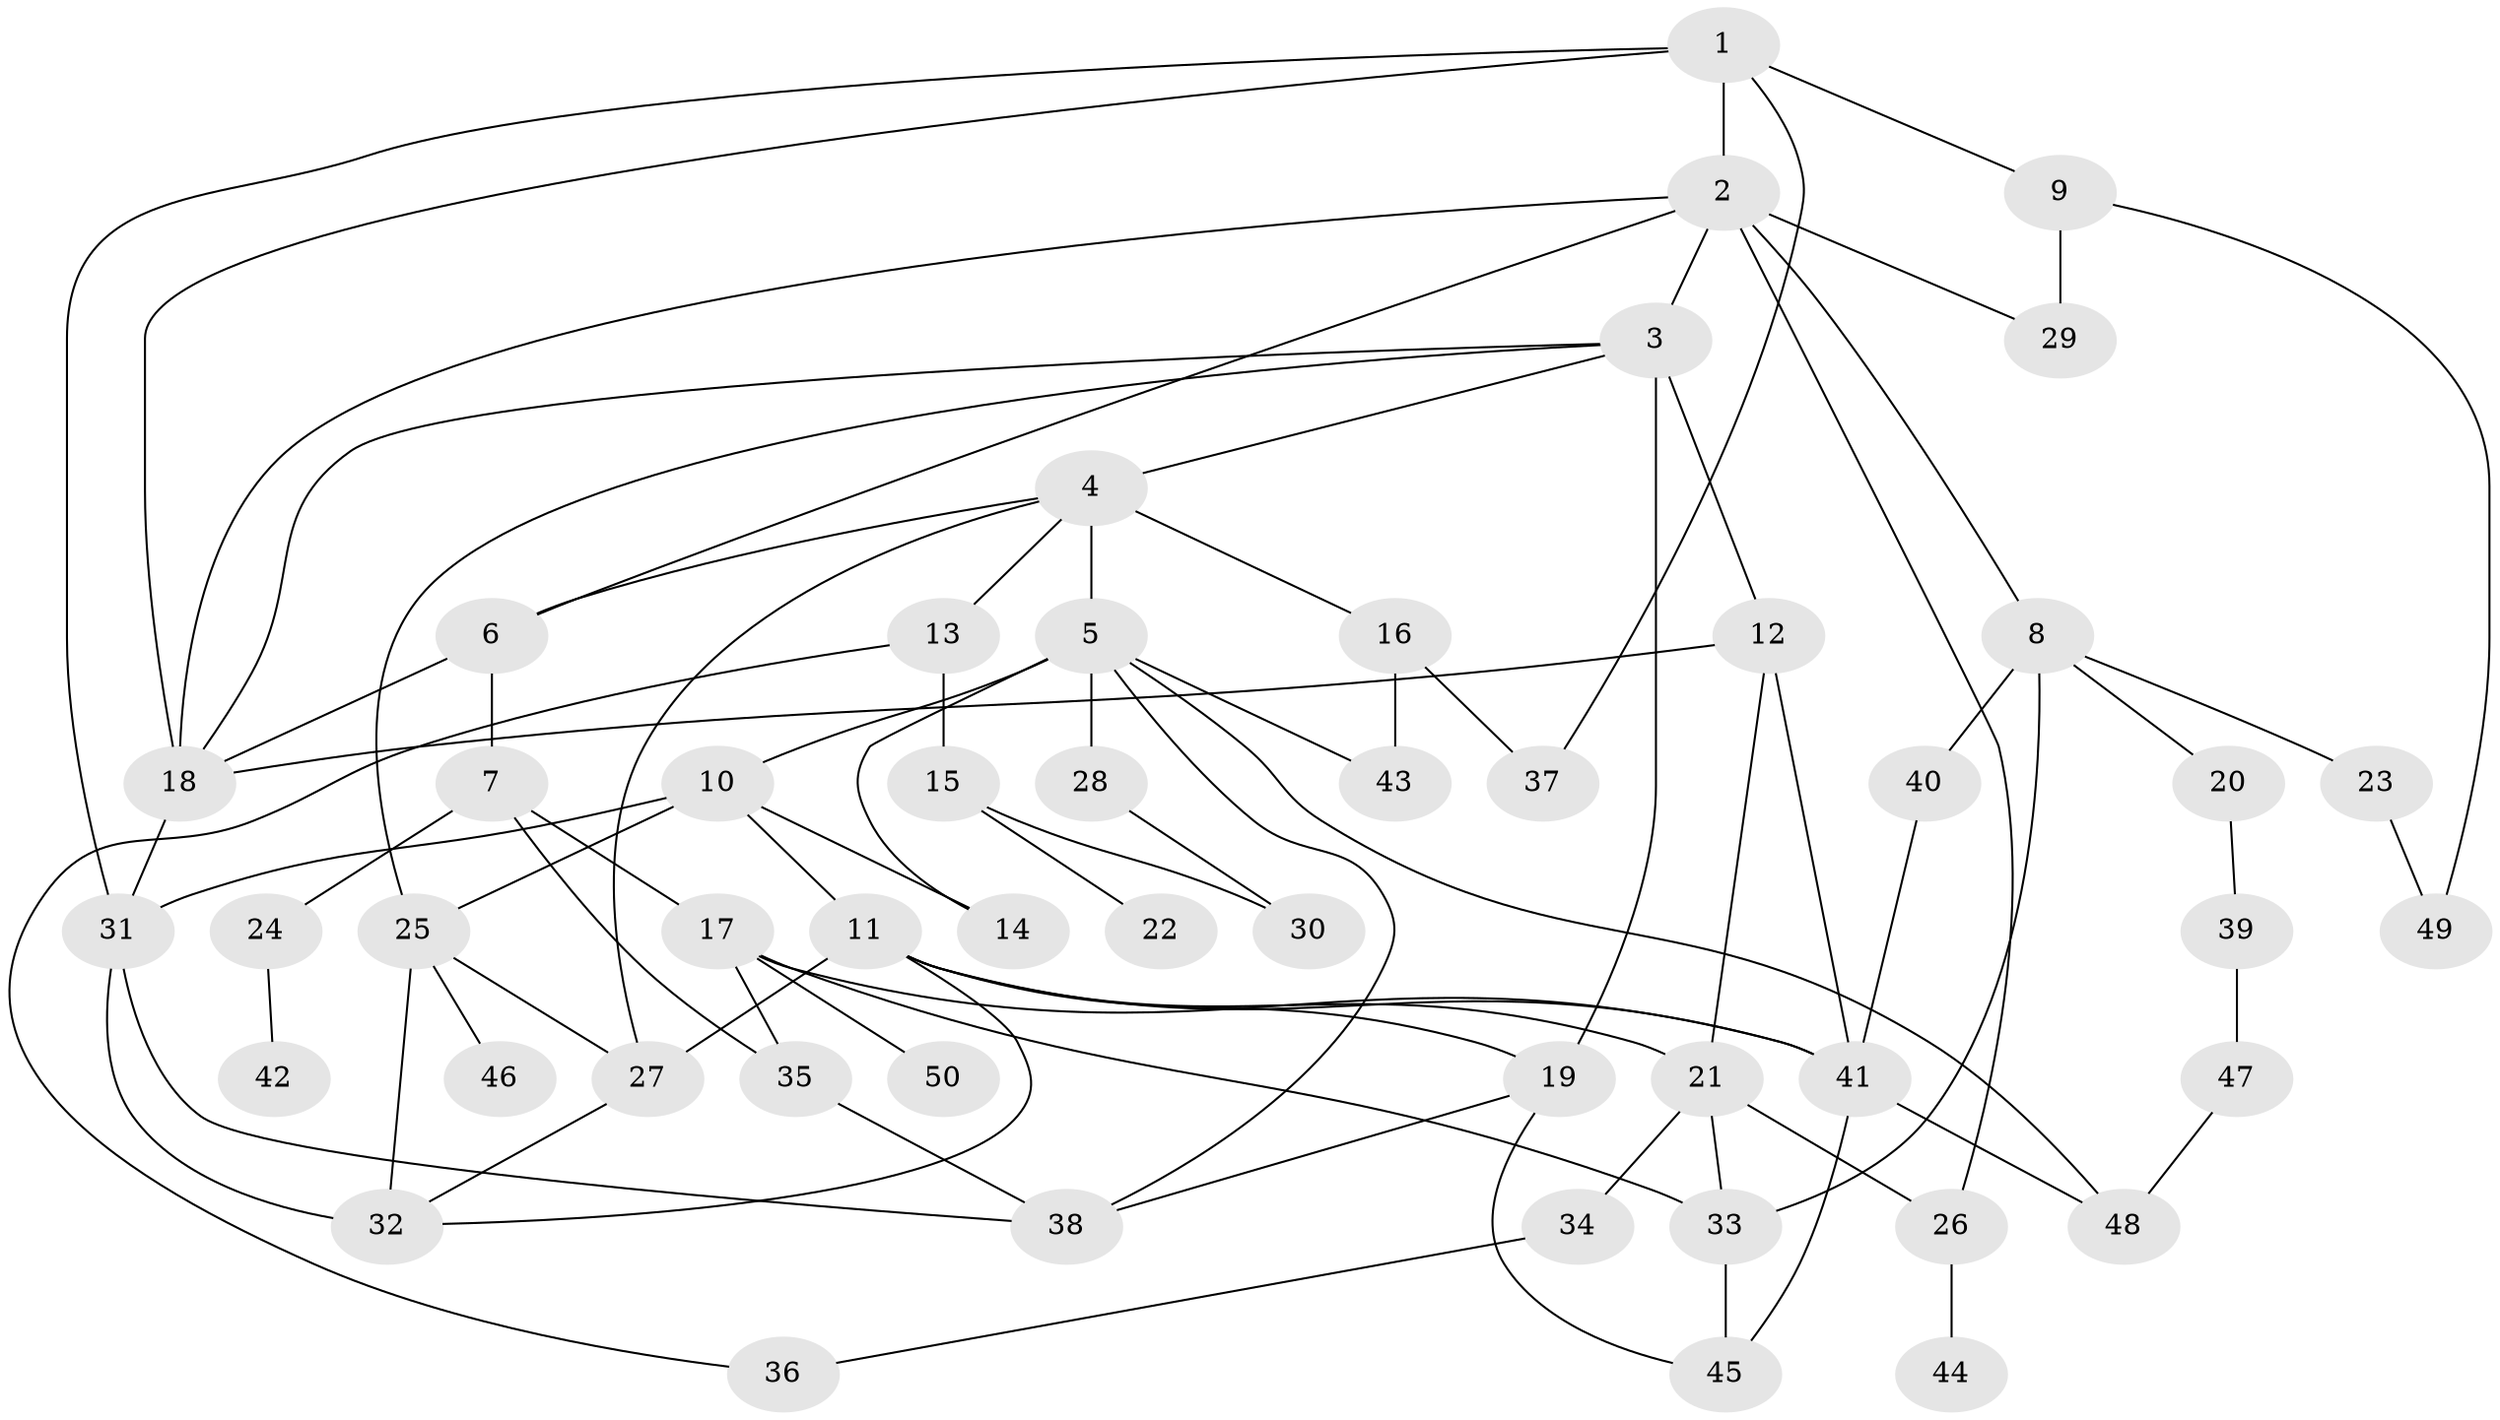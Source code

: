 // original degree distribution, {6: 0.030303030303030304, 7: 0.04040404040404041, 5: 0.030303030303030304, 4: 0.1717171717171717, 3: 0.25252525252525254, 2: 0.29292929292929293, 1: 0.18181818181818182}
// Generated by graph-tools (version 1.1) at 2025/34/03/09/25 02:34:27]
// undirected, 50 vertices, 85 edges
graph export_dot {
graph [start="1"]
  node [color=gray90,style=filled];
  1;
  2;
  3;
  4;
  5;
  6;
  7;
  8;
  9;
  10;
  11;
  12;
  13;
  14;
  15;
  16;
  17;
  18;
  19;
  20;
  21;
  22;
  23;
  24;
  25;
  26;
  27;
  28;
  29;
  30;
  31;
  32;
  33;
  34;
  35;
  36;
  37;
  38;
  39;
  40;
  41;
  42;
  43;
  44;
  45;
  46;
  47;
  48;
  49;
  50;
  1 -- 2 [weight=1.0];
  1 -- 9 [weight=1.0];
  1 -- 18 [weight=1.0];
  1 -- 31 [weight=1.0];
  1 -- 37 [weight=1.0];
  2 -- 3 [weight=1.0];
  2 -- 6 [weight=1.0];
  2 -- 8 [weight=1.0];
  2 -- 18 [weight=1.0];
  2 -- 26 [weight=1.0];
  2 -- 29 [weight=1.0];
  3 -- 4 [weight=1.0];
  3 -- 12 [weight=1.0];
  3 -- 18 [weight=1.0];
  3 -- 19 [weight=3.0];
  3 -- 25 [weight=1.0];
  4 -- 5 [weight=2.0];
  4 -- 6 [weight=1.0];
  4 -- 13 [weight=1.0];
  4 -- 16 [weight=1.0];
  4 -- 27 [weight=1.0];
  5 -- 10 [weight=1.0];
  5 -- 14 [weight=1.0];
  5 -- 28 [weight=1.0];
  5 -- 38 [weight=1.0];
  5 -- 43 [weight=1.0];
  5 -- 48 [weight=1.0];
  6 -- 7 [weight=1.0];
  6 -- 18 [weight=1.0];
  7 -- 17 [weight=1.0];
  7 -- 24 [weight=1.0];
  7 -- 35 [weight=1.0];
  8 -- 20 [weight=1.0];
  8 -- 23 [weight=1.0];
  8 -- 33 [weight=1.0];
  8 -- 40 [weight=1.0];
  9 -- 29 [weight=1.0];
  9 -- 49 [weight=1.0];
  10 -- 11 [weight=1.0];
  10 -- 14 [weight=1.0];
  10 -- 25 [weight=1.0];
  10 -- 31 [weight=1.0];
  11 -- 19 [weight=1.0];
  11 -- 21 [weight=1.0];
  11 -- 27 [weight=1.0];
  11 -- 32 [weight=1.0];
  11 -- 41 [weight=1.0];
  12 -- 18 [weight=1.0];
  12 -- 21 [weight=1.0];
  12 -- 41 [weight=1.0];
  13 -- 15 [weight=1.0];
  13 -- 36 [weight=1.0];
  15 -- 22 [weight=1.0];
  15 -- 30 [weight=1.0];
  16 -- 37 [weight=1.0];
  16 -- 43 [weight=1.0];
  17 -- 33 [weight=1.0];
  17 -- 35 [weight=1.0];
  17 -- 41 [weight=2.0];
  17 -- 50 [weight=1.0];
  18 -- 31 [weight=1.0];
  19 -- 38 [weight=1.0];
  19 -- 45 [weight=1.0];
  20 -- 39 [weight=1.0];
  21 -- 26 [weight=2.0];
  21 -- 33 [weight=1.0];
  21 -- 34 [weight=1.0];
  23 -- 49 [weight=1.0];
  24 -- 42 [weight=1.0];
  25 -- 27 [weight=1.0];
  25 -- 32 [weight=2.0];
  25 -- 46 [weight=1.0];
  26 -- 44 [weight=1.0];
  27 -- 32 [weight=1.0];
  28 -- 30 [weight=1.0];
  31 -- 32 [weight=1.0];
  31 -- 38 [weight=1.0];
  33 -- 45 [weight=1.0];
  34 -- 36 [weight=1.0];
  35 -- 38 [weight=1.0];
  39 -- 47 [weight=1.0];
  40 -- 41 [weight=1.0];
  41 -- 45 [weight=1.0];
  41 -- 48 [weight=1.0];
  47 -- 48 [weight=1.0];
}
